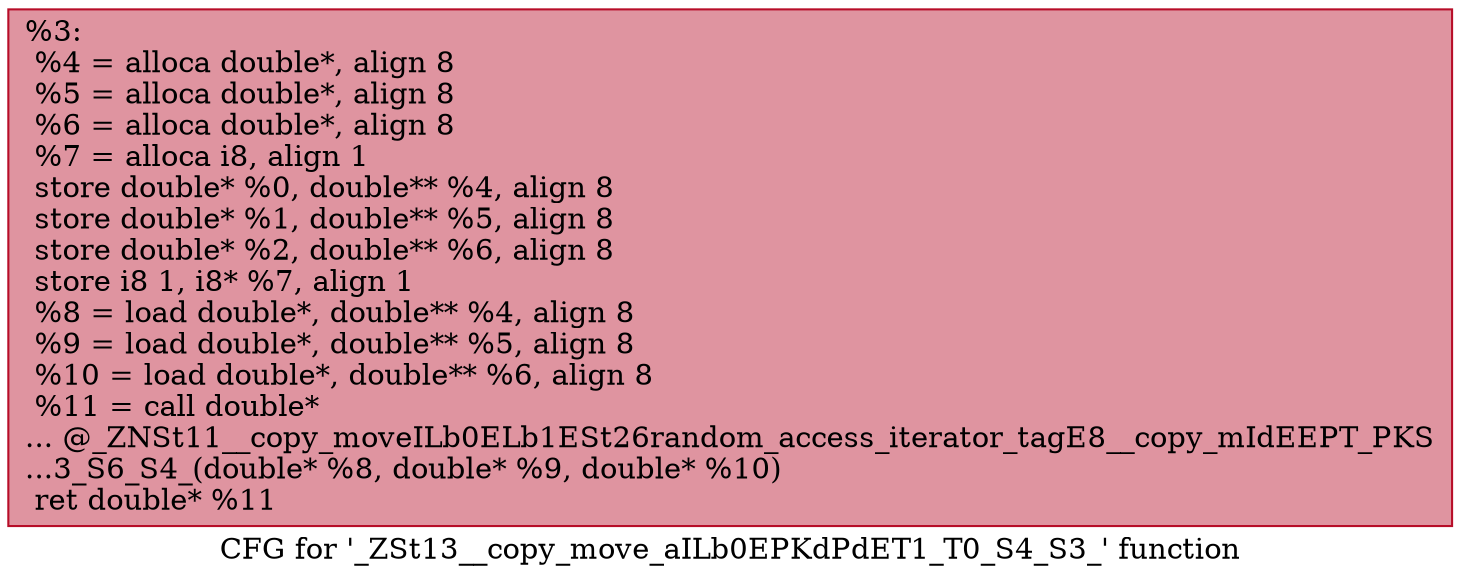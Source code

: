 digraph "CFG for '_ZSt13__copy_move_aILb0EPKdPdET1_T0_S4_S3_' function" {
	label="CFG for '_ZSt13__copy_move_aILb0EPKdPdET1_T0_S4_S3_' function";

	Node0x555c7372e170 [shape=record,color="#b70d28ff", style=filled, fillcolor="#b70d2870",label="{%3:\l  %4 = alloca double*, align 8\l  %5 = alloca double*, align 8\l  %6 = alloca double*, align 8\l  %7 = alloca i8, align 1\l  store double* %0, double** %4, align 8\l  store double* %1, double** %5, align 8\l  store double* %2, double** %6, align 8\l  store i8 1, i8* %7, align 1\l  %8 = load double*, double** %4, align 8\l  %9 = load double*, double** %5, align 8\l  %10 = load double*, double** %6, align 8\l  %11 = call double*\l... @_ZNSt11__copy_moveILb0ELb1ESt26random_access_iterator_tagE8__copy_mIdEEPT_PKS\l...3_S6_S4_(double* %8, double* %9, double* %10)\l  ret double* %11\l}"];
}
